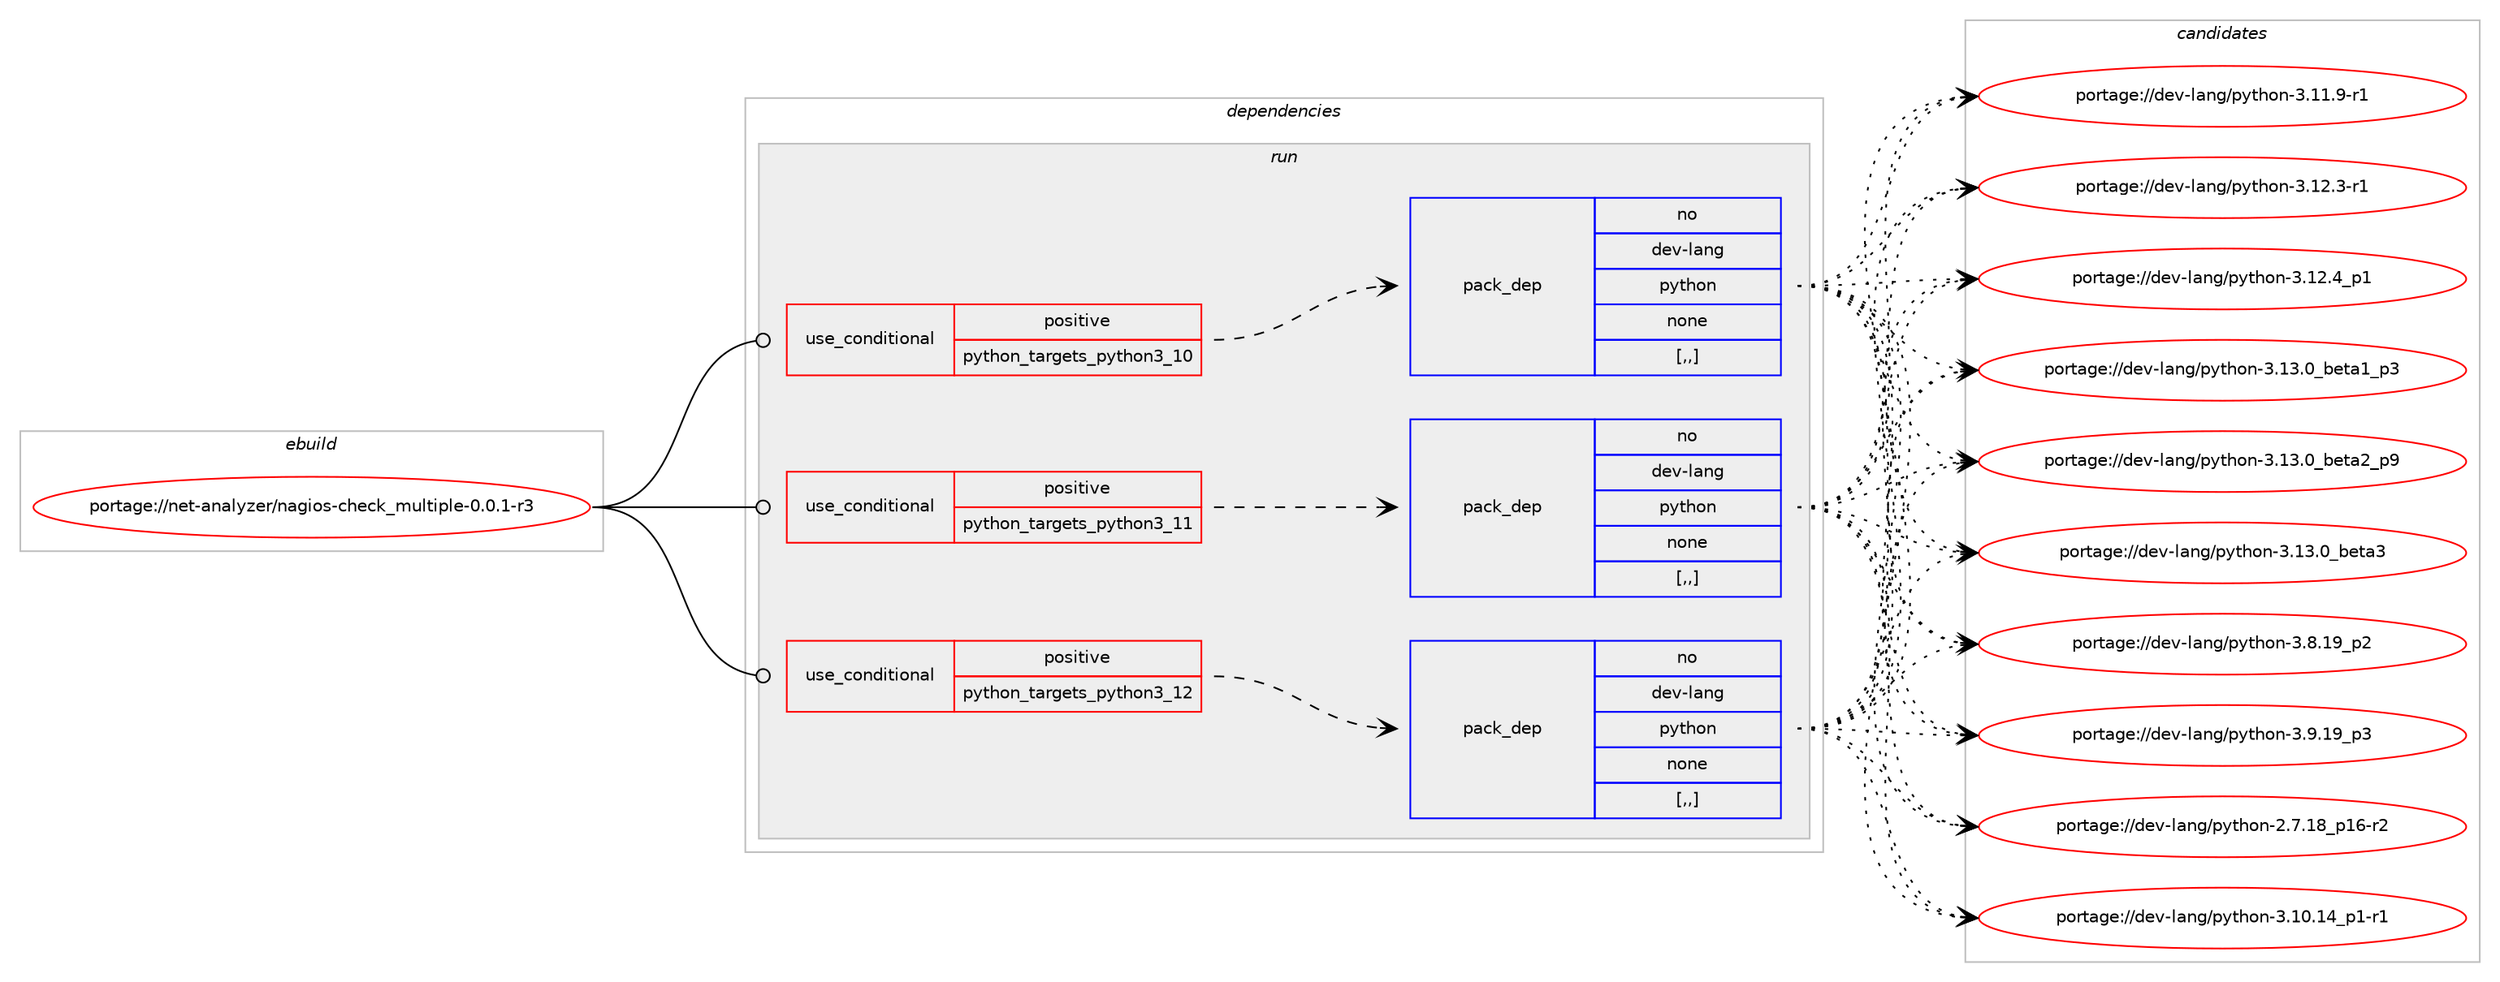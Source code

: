 digraph prolog {

# *************
# Graph options
# *************

newrank=true;
concentrate=true;
compound=true;
graph [rankdir=LR,fontname=Helvetica,fontsize=10,ranksep=1.5];#, ranksep=2.5, nodesep=0.2];
edge  [arrowhead=vee];
node  [fontname=Helvetica,fontsize=10];

# **********
# The ebuild
# **********

subgraph cluster_leftcol {
color=gray;
rank=same;
label=<<i>ebuild</i>>;
id [label="portage://net-analyzer/nagios-check_multiple-0.0.1-r3", color=red, width=4, href="../net-analyzer/nagios-check_multiple-0.0.1-r3.svg"];
}

# ****************
# The dependencies
# ****************

subgraph cluster_midcol {
color=gray;
label=<<i>dependencies</i>>;
subgraph cluster_compile {
fillcolor="#eeeeee";
style=filled;
label=<<i>compile</i>>;
}
subgraph cluster_compileandrun {
fillcolor="#eeeeee";
style=filled;
label=<<i>compile and run</i>>;
}
subgraph cluster_run {
fillcolor="#eeeeee";
style=filled;
label=<<i>run</i>>;
subgraph cond84956 {
dependency330496 [label=<<TABLE BORDER="0" CELLBORDER="1" CELLSPACING="0" CELLPADDING="4"><TR><TD ROWSPAN="3" CELLPADDING="10">use_conditional</TD></TR><TR><TD>positive</TD></TR><TR><TD>python_targets_python3_10</TD></TR></TABLE>>, shape=none, color=red];
subgraph pack243032 {
dependency330497 [label=<<TABLE BORDER="0" CELLBORDER="1" CELLSPACING="0" CELLPADDING="4" WIDTH="220"><TR><TD ROWSPAN="6" CELLPADDING="30">pack_dep</TD></TR><TR><TD WIDTH="110">no</TD></TR><TR><TD>dev-lang</TD></TR><TR><TD>python</TD></TR><TR><TD>none</TD></TR><TR><TD>[,,]</TD></TR></TABLE>>, shape=none, color=blue];
}
dependency330496:e -> dependency330497:w [weight=20,style="dashed",arrowhead="vee"];
}
id:e -> dependency330496:w [weight=20,style="solid",arrowhead="odot"];
subgraph cond84957 {
dependency330498 [label=<<TABLE BORDER="0" CELLBORDER="1" CELLSPACING="0" CELLPADDING="4"><TR><TD ROWSPAN="3" CELLPADDING="10">use_conditional</TD></TR><TR><TD>positive</TD></TR><TR><TD>python_targets_python3_11</TD></TR></TABLE>>, shape=none, color=red];
subgraph pack243033 {
dependency330499 [label=<<TABLE BORDER="0" CELLBORDER="1" CELLSPACING="0" CELLPADDING="4" WIDTH="220"><TR><TD ROWSPAN="6" CELLPADDING="30">pack_dep</TD></TR><TR><TD WIDTH="110">no</TD></TR><TR><TD>dev-lang</TD></TR><TR><TD>python</TD></TR><TR><TD>none</TD></TR><TR><TD>[,,]</TD></TR></TABLE>>, shape=none, color=blue];
}
dependency330498:e -> dependency330499:w [weight=20,style="dashed",arrowhead="vee"];
}
id:e -> dependency330498:w [weight=20,style="solid",arrowhead="odot"];
subgraph cond84958 {
dependency330500 [label=<<TABLE BORDER="0" CELLBORDER="1" CELLSPACING="0" CELLPADDING="4"><TR><TD ROWSPAN="3" CELLPADDING="10">use_conditional</TD></TR><TR><TD>positive</TD></TR><TR><TD>python_targets_python3_12</TD></TR></TABLE>>, shape=none, color=red];
subgraph pack243034 {
dependency330501 [label=<<TABLE BORDER="0" CELLBORDER="1" CELLSPACING="0" CELLPADDING="4" WIDTH="220"><TR><TD ROWSPAN="6" CELLPADDING="30">pack_dep</TD></TR><TR><TD WIDTH="110">no</TD></TR><TR><TD>dev-lang</TD></TR><TR><TD>python</TD></TR><TR><TD>none</TD></TR><TR><TD>[,,]</TD></TR></TABLE>>, shape=none, color=blue];
}
dependency330500:e -> dependency330501:w [weight=20,style="dashed",arrowhead="vee"];
}
id:e -> dependency330500:w [weight=20,style="solid",arrowhead="odot"];
}
}

# **************
# The candidates
# **************

subgraph cluster_choices {
rank=same;
color=gray;
label=<<i>candidates</i>>;

subgraph choice243032 {
color=black;
nodesep=1;
choice100101118451089711010347112121116104111110455046554649569511249544511450 [label="portage://dev-lang/python-2.7.18_p16-r2", color=red, width=4,href="../dev-lang/python-2.7.18_p16-r2.svg"];
choice100101118451089711010347112121116104111110455146494846495295112494511449 [label="portage://dev-lang/python-3.10.14_p1-r1", color=red, width=4,href="../dev-lang/python-3.10.14_p1-r1.svg"];
choice100101118451089711010347112121116104111110455146494946574511449 [label="portage://dev-lang/python-3.11.9-r1", color=red, width=4,href="../dev-lang/python-3.11.9-r1.svg"];
choice100101118451089711010347112121116104111110455146495046514511449 [label="portage://dev-lang/python-3.12.3-r1", color=red, width=4,href="../dev-lang/python-3.12.3-r1.svg"];
choice100101118451089711010347112121116104111110455146495046529511249 [label="portage://dev-lang/python-3.12.4_p1", color=red, width=4,href="../dev-lang/python-3.12.4_p1.svg"];
choice10010111845108971101034711212111610411111045514649514648959810111697499511251 [label="portage://dev-lang/python-3.13.0_beta1_p3", color=red, width=4,href="../dev-lang/python-3.13.0_beta1_p3.svg"];
choice10010111845108971101034711212111610411111045514649514648959810111697509511257 [label="portage://dev-lang/python-3.13.0_beta2_p9", color=red, width=4,href="../dev-lang/python-3.13.0_beta2_p9.svg"];
choice1001011184510897110103471121211161041111104551464951464895981011169751 [label="portage://dev-lang/python-3.13.0_beta3", color=red, width=4,href="../dev-lang/python-3.13.0_beta3.svg"];
choice100101118451089711010347112121116104111110455146564649579511250 [label="portage://dev-lang/python-3.8.19_p2", color=red, width=4,href="../dev-lang/python-3.8.19_p2.svg"];
choice100101118451089711010347112121116104111110455146574649579511251 [label="portage://dev-lang/python-3.9.19_p3", color=red, width=4,href="../dev-lang/python-3.9.19_p3.svg"];
dependency330497:e -> choice100101118451089711010347112121116104111110455046554649569511249544511450:w [style=dotted,weight="100"];
dependency330497:e -> choice100101118451089711010347112121116104111110455146494846495295112494511449:w [style=dotted,weight="100"];
dependency330497:e -> choice100101118451089711010347112121116104111110455146494946574511449:w [style=dotted,weight="100"];
dependency330497:e -> choice100101118451089711010347112121116104111110455146495046514511449:w [style=dotted,weight="100"];
dependency330497:e -> choice100101118451089711010347112121116104111110455146495046529511249:w [style=dotted,weight="100"];
dependency330497:e -> choice10010111845108971101034711212111610411111045514649514648959810111697499511251:w [style=dotted,weight="100"];
dependency330497:e -> choice10010111845108971101034711212111610411111045514649514648959810111697509511257:w [style=dotted,weight="100"];
dependency330497:e -> choice1001011184510897110103471121211161041111104551464951464895981011169751:w [style=dotted,weight="100"];
dependency330497:e -> choice100101118451089711010347112121116104111110455146564649579511250:w [style=dotted,weight="100"];
dependency330497:e -> choice100101118451089711010347112121116104111110455146574649579511251:w [style=dotted,weight="100"];
}
subgraph choice243033 {
color=black;
nodesep=1;
choice100101118451089711010347112121116104111110455046554649569511249544511450 [label="portage://dev-lang/python-2.7.18_p16-r2", color=red, width=4,href="../dev-lang/python-2.7.18_p16-r2.svg"];
choice100101118451089711010347112121116104111110455146494846495295112494511449 [label="portage://dev-lang/python-3.10.14_p1-r1", color=red, width=4,href="../dev-lang/python-3.10.14_p1-r1.svg"];
choice100101118451089711010347112121116104111110455146494946574511449 [label="portage://dev-lang/python-3.11.9-r1", color=red, width=4,href="../dev-lang/python-3.11.9-r1.svg"];
choice100101118451089711010347112121116104111110455146495046514511449 [label="portage://dev-lang/python-3.12.3-r1", color=red, width=4,href="../dev-lang/python-3.12.3-r1.svg"];
choice100101118451089711010347112121116104111110455146495046529511249 [label="portage://dev-lang/python-3.12.4_p1", color=red, width=4,href="../dev-lang/python-3.12.4_p1.svg"];
choice10010111845108971101034711212111610411111045514649514648959810111697499511251 [label="portage://dev-lang/python-3.13.0_beta1_p3", color=red, width=4,href="../dev-lang/python-3.13.0_beta1_p3.svg"];
choice10010111845108971101034711212111610411111045514649514648959810111697509511257 [label="portage://dev-lang/python-3.13.0_beta2_p9", color=red, width=4,href="../dev-lang/python-3.13.0_beta2_p9.svg"];
choice1001011184510897110103471121211161041111104551464951464895981011169751 [label="portage://dev-lang/python-3.13.0_beta3", color=red, width=4,href="../dev-lang/python-3.13.0_beta3.svg"];
choice100101118451089711010347112121116104111110455146564649579511250 [label="portage://dev-lang/python-3.8.19_p2", color=red, width=4,href="../dev-lang/python-3.8.19_p2.svg"];
choice100101118451089711010347112121116104111110455146574649579511251 [label="portage://dev-lang/python-3.9.19_p3", color=red, width=4,href="../dev-lang/python-3.9.19_p3.svg"];
dependency330499:e -> choice100101118451089711010347112121116104111110455046554649569511249544511450:w [style=dotted,weight="100"];
dependency330499:e -> choice100101118451089711010347112121116104111110455146494846495295112494511449:w [style=dotted,weight="100"];
dependency330499:e -> choice100101118451089711010347112121116104111110455146494946574511449:w [style=dotted,weight="100"];
dependency330499:e -> choice100101118451089711010347112121116104111110455146495046514511449:w [style=dotted,weight="100"];
dependency330499:e -> choice100101118451089711010347112121116104111110455146495046529511249:w [style=dotted,weight="100"];
dependency330499:e -> choice10010111845108971101034711212111610411111045514649514648959810111697499511251:w [style=dotted,weight="100"];
dependency330499:e -> choice10010111845108971101034711212111610411111045514649514648959810111697509511257:w [style=dotted,weight="100"];
dependency330499:e -> choice1001011184510897110103471121211161041111104551464951464895981011169751:w [style=dotted,weight="100"];
dependency330499:e -> choice100101118451089711010347112121116104111110455146564649579511250:w [style=dotted,weight="100"];
dependency330499:e -> choice100101118451089711010347112121116104111110455146574649579511251:w [style=dotted,weight="100"];
}
subgraph choice243034 {
color=black;
nodesep=1;
choice100101118451089711010347112121116104111110455046554649569511249544511450 [label="portage://dev-lang/python-2.7.18_p16-r2", color=red, width=4,href="../dev-lang/python-2.7.18_p16-r2.svg"];
choice100101118451089711010347112121116104111110455146494846495295112494511449 [label="portage://dev-lang/python-3.10.14_p1-r1", color=red, width=4,href="../dev-lang/python-3.10.14_p1-r1.svg"];
choice100101118451089711010347112121116104111110455146494946574511449 [label="portage://dev-lang/python-3.11.9-r1", color=red, width=4,href="../dev-lang/python-3.11.9-r1.svg"];
choice100101118451089711010347112121116104111110455146495046514511449 [label="portage://dev-lang/python-3.12.3-r1", color=red, width=4,href="../dev-lang/python-3.12.3-r1.svg"];
choice100101118451089711010347112121116104111110455146495046529511249 [label="portage://dev-lang/python-3.12.4_p1", color=red, width=4,href="../dev-lang/python-3.12.4_p1.svg"];
choice10010111845108971101034711212111610411111045514649514648959810111697499511251 [label="portage://dev-lang/python-3.13.0_beta1_p3", color=red, width=4,href="../dev-lang/python-3.13.0_beta1_p3.svg"];
choice10010111845108971101034711212111610411111045514649514648959810111697509511257 [label="portage://dev-lang/python-3.13.0_beta2_p9", color=red, width=4,href="../dev-lang/python-3.13.0_beta2_p9.svg"];
choice1001011184510897110103471121211161041111104551464951464895981011169751 [label="portage://dev-lang/python-3.13.0_beta3", color=red, width=4,href="../dev-lang/python-3.13.0_beta3.svg"];
choice100101118451089711010347112121116104111110455146564649579511250 [label="portage://dev-lang/python-3.8.19_p2", color=red, width=4,href="../dev-lang/python-3.8.19_p2.svg"];
choice100101118451089711010347112121116104111110455146574649579511251 [label="portage://dev-lang/python-3.9.19_p3", color=red, width=4,href="../dev-lang/python-3.9.19_p3.svg"];
dependency330501:e -> choice100101118451089711010347112121116104111110455046554649569511249544511450:w [style=dotted,weight="100"];
dependency330501:e -> choice100101118451089711010347112121116104111110455146494846495295112494511449:w [style=dotted,weight="100"];
dependency330501:e -> choice100101118451089711010347112121116104111110455146494946574511449:w [style=dotted,weight="100"];
dependency330501:e -> choice100101118451089711010347112121116104111110455146495046514511449:w [style=dotted,weight="100"];
dependency330501:e -> choice100101118451089711010347112121116104111110455146495046529511249:w [style=dotted,weight="100"];
dependency330501:e -> choice10010111845108971101034711212111610411111045514649514648959810111697499511251:w [style=dotted,weight="100"];
dependency330501:e -> choice10010111845108971101034711212111610411111045514649514648959810111697509511257:w [style=dotted,weight="100"];
dependency330501:e -> choice1001011184510897110103471121211161041111104551464951464895981011169751:w [style=dotted,weight="100"];
dependency330501:e -> choice100101118451089711010347112121116104111110455146564649579511250:w [style=dotted,weight="100"];
dependency330501:e -> choice100101118451089711010347112121116104111110455146574649579511251:w [style=dotted,weight="100"];
}
}

}
